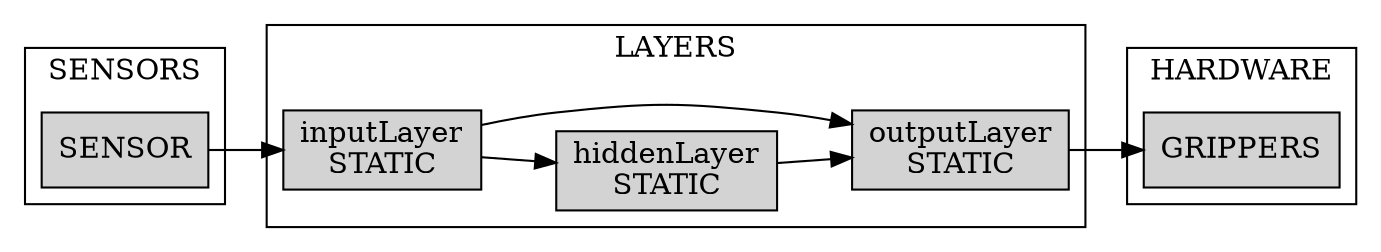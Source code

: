 digraph ANN {
	graph [rankdir=LR]
	node [shape=box]
	subgraph cluster_2 {
		node [style=filled]
		color=black label=SENSORS
		SENSOR
	}
	subgraph cluster_1 {
		node [style=filled]
		color=black label=LAYERS
		inputLayer [label="inputLayer
STATIC"]
		inputLayer -> hiddenLayer
		inputLayer -> outputLayer
		outputLayer [label="outputLayer
STATIC"]
		hiddenLayer [label="hiddenLayer
STATIC"]
		hiddenLayer -> outputLayer
	}
	subgraph cluster_0 {
		node [style=filled]
		color=black label=HARDWARE
		GRIPPERS
	}
	outputLayer -> GRIPPERS
	SENSOR -> inputLayer
}
